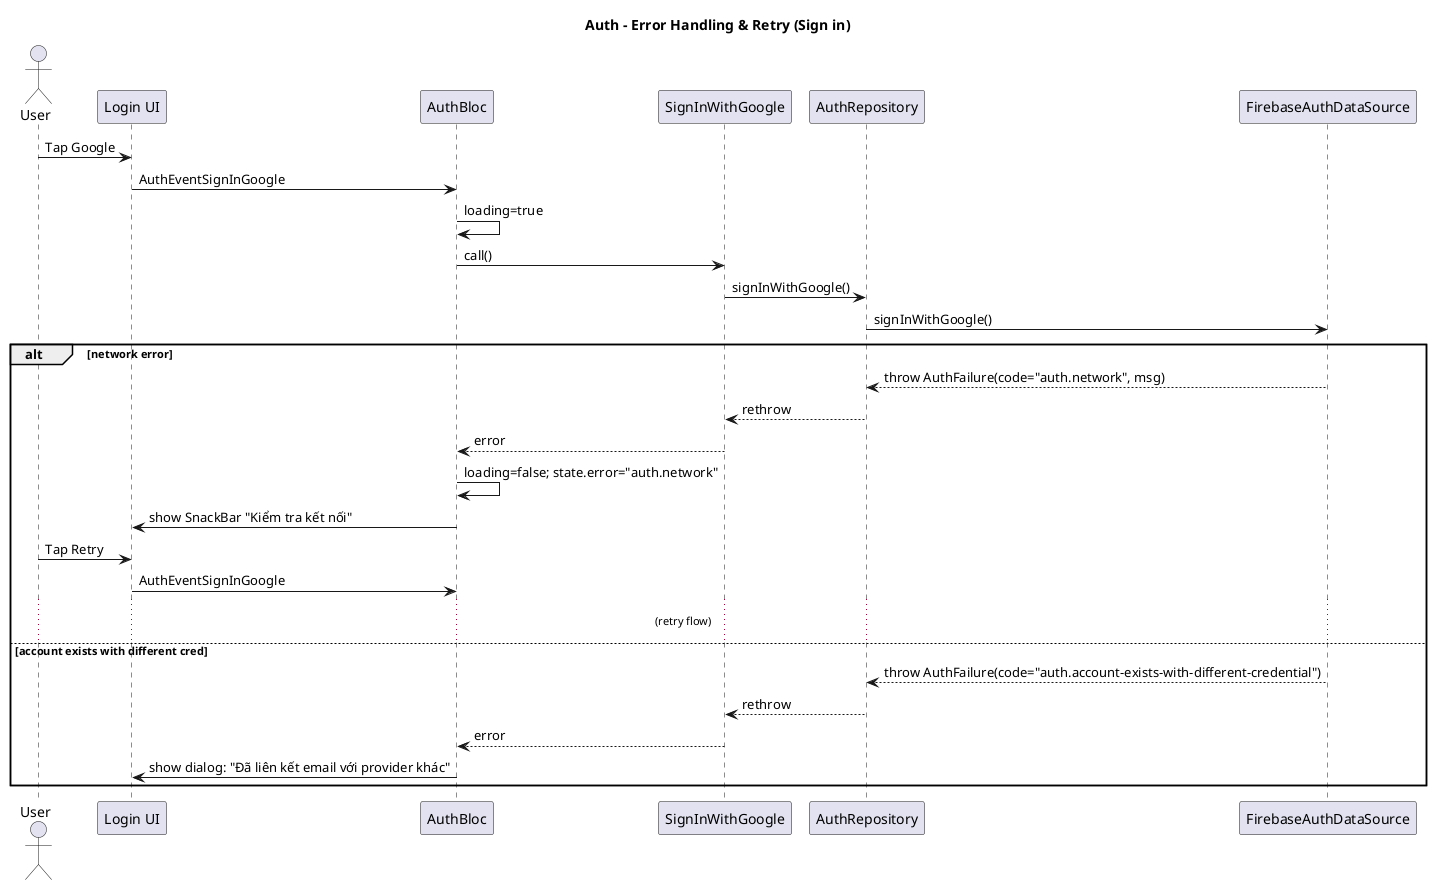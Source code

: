 @startuml
title Auth - Error Handling & Retry (Sign in)
actor User as U
participant "Login UI" as UI
participant "AuthBloc" as B
participant "SignInWithGoogle" as G
participant "AuthRepository" as R
participant "FirebaseAuthDataSource" as DS

U -> UI : Tap Google
UI -> B : AuthEventSignInGoogle
B -> B : loading=true
B -> G : call()
G -> R : signInWithGoogle()
R -> DS : signInWithGoogle()

alt network error
  DS --> R : throw AuthFailure(code="auth.network", msg)
  R --> G : rethrow
  G --> B : error
  B -> B : loading=false; state.error="auth.network"
  B -> UI : show SnackBar "Kiểm tra kết nối"
  U -> UI : Tap Retry
  UI -> B : AuthEventSignInGoogle
  ... (retry flow) ...
else account exists with different cred
  DS --> R : throw AuthFailure(code="auth.account-exists-with-different-credential")
  R --> G : rethrow
  G --> B : error
  B -> UI : show dialog: "Đã liên kết email với provider khác"
end
@enduml
